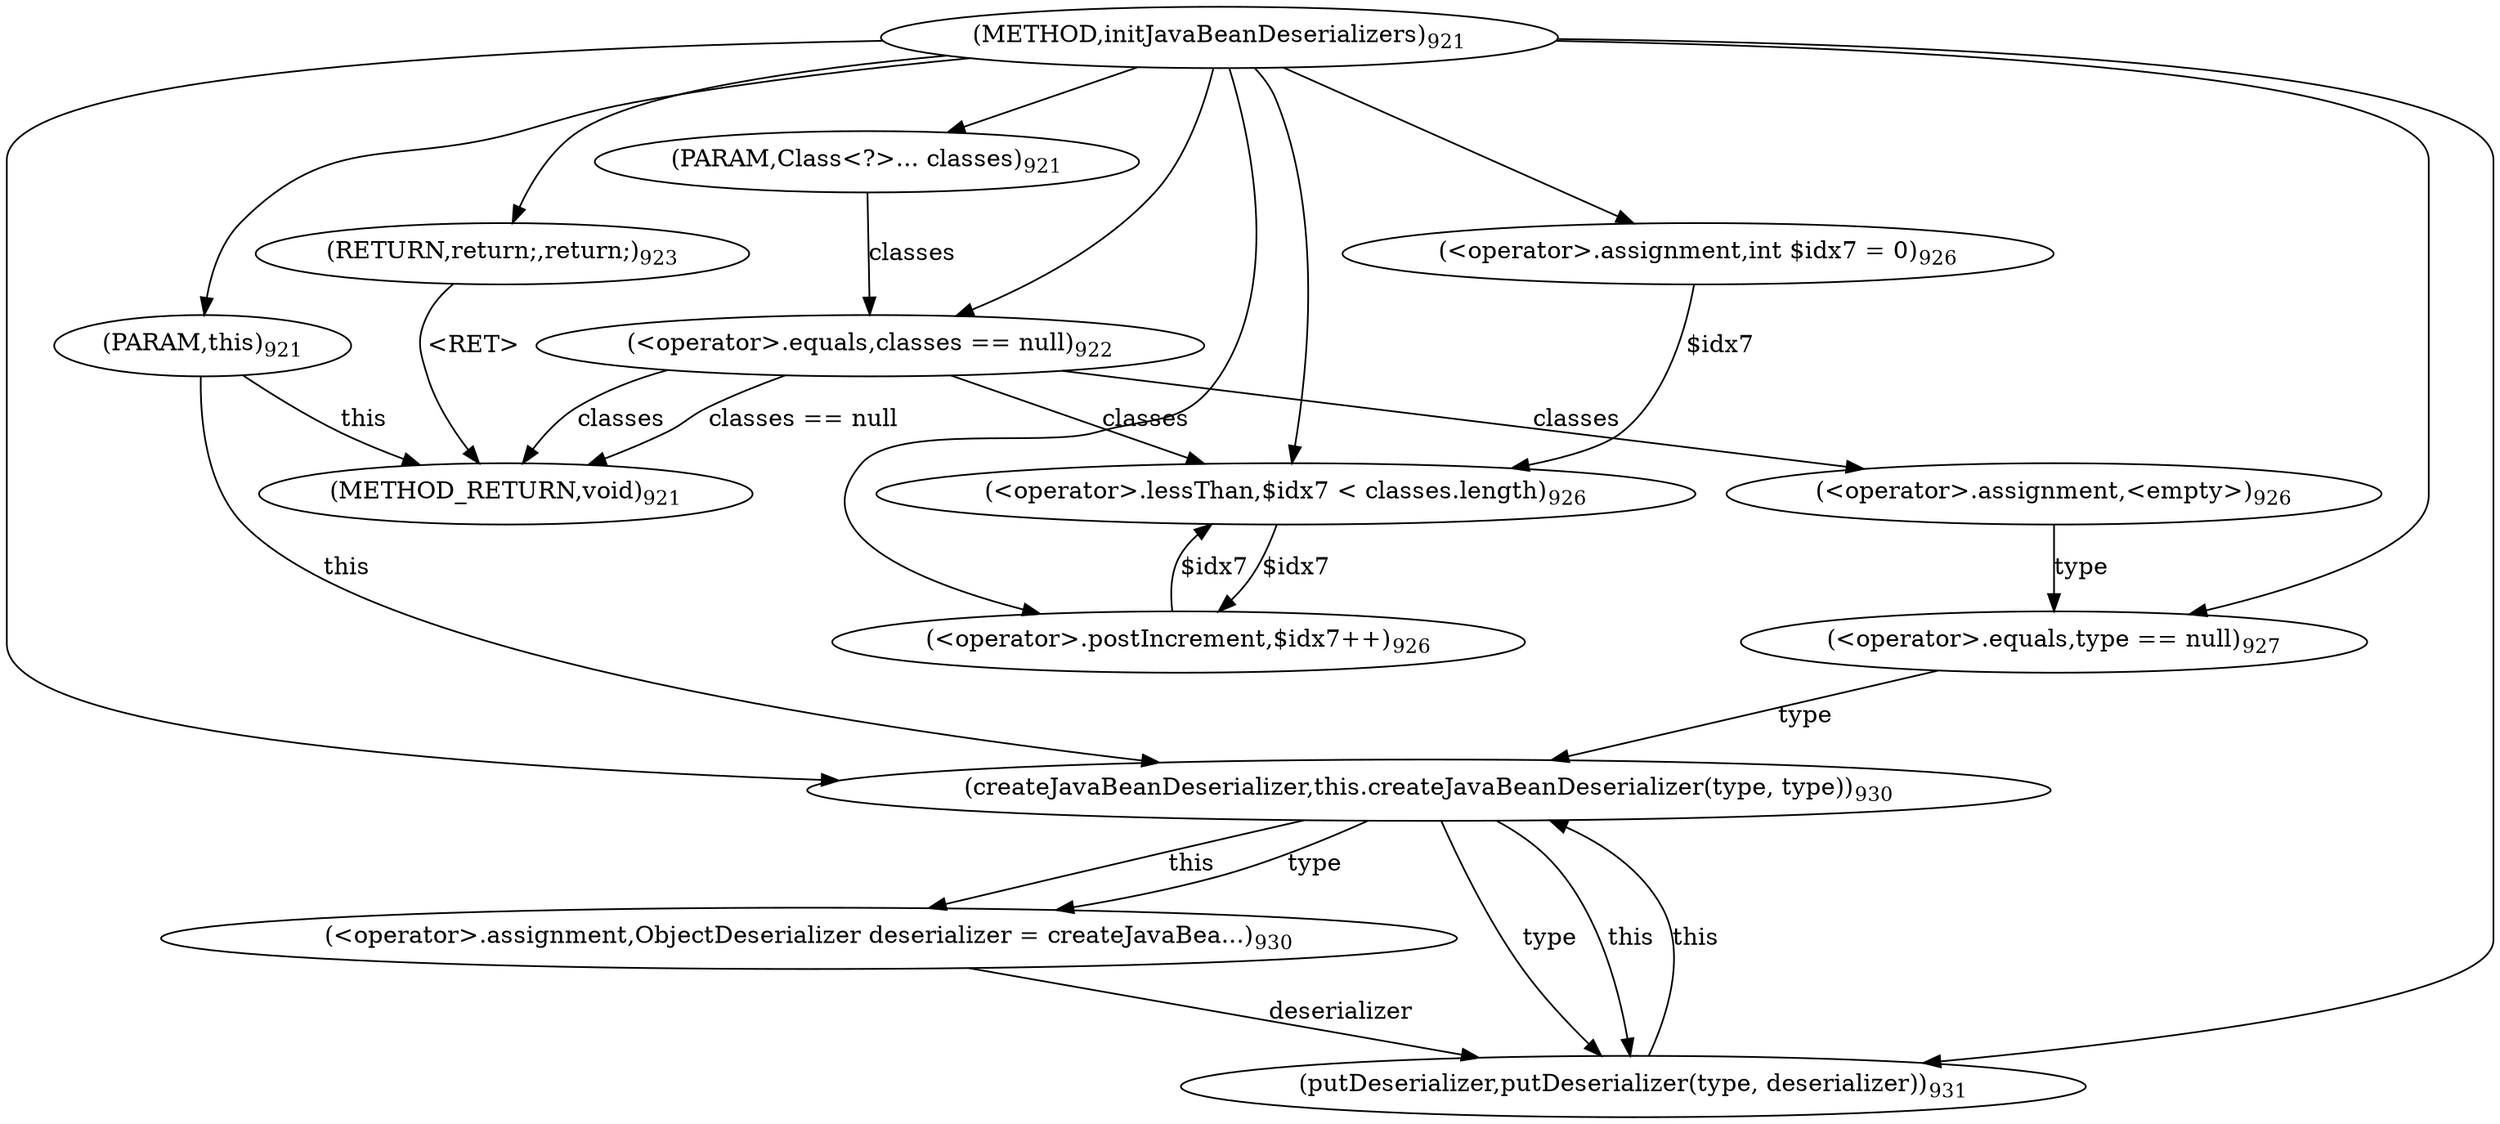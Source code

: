 digraph "initJavaBeanDeserializers" {  
"2521" [label = <(METHOD,initJavaBeanDeserializers)<SUB>921</SUB>> ]
"2566" [label = <(METHOD_RETURN,void)<SUB>921</SUB>> ]
"54" [label = <(PARAM,this)<SUB>921</SUB>> ]
"2522" [label = <(PARAM,Class&lt;?&gt;... classes)<SUB>921</SUB>> ]
"2525" [label = <(&lt;operator&gt;.equals,classes == null)<SUB>922</SUB>> ]
"2532" [label = <(&lt;operator&gt;.assignment,int $idx7 = 0)<SUB>926</SUB>> ]
"2535" [label = <(&lt;operator&gt;.lessThan,$idx7 &lt; classes.length)<SUB>926</SUB>> ]
"2540" [label = <(&lt;operator&gt;.postIncrement,$idx7++)<SUB>926</SUB>> ]
"2525" [label = <(&lt;operator&gt;.equals,classes == null)<SUB>922</SUB>> ]
"2525" [label = <(&lt;operator&gt;.equals,classes == null)<SUB>922</SUB>> ]
"2529" [label = <(RETURN,return;,return;)<SUB>923</SUB>> ]
"2532" [label = <(&lt;operator&gt;.assignment,int $idx7 = 0)<SUB>926</SUB>> ]
"2532" [label = <(&lt;operator&gt;.assignment,int $idx7 = 0)<SUB>926</SUB>> ]
"2535" [label = <(&lt;operator&gt;.lessThan,$idx7 &lt; classes.length)<SUB>926</SUB>> ]
"2535" [label = <(&lt;operator&gt;.lessThan,$idx7 &lt; classes.length)<SUB>926</SUB>> ]
"2540" [label = <(&lt;operator&gt;.postIncrement,$idx7++)<SUB>926</SUB>> ]
"2544" [label = <(&lt;operator&gt;.assignment,&lt;empty&gt;)<SUB>926</SUB>> ]
"2556" [label = <(&lt;operator&gt;.assignment,ObjectDeserializer deserializer = createJavaBea...)<SUB>930</SUB>> ]
"2561" [label = <(putDeserializer,putDeserializer(type, deserializer))<SUB>931</SUB>> ]
"2544" [label = <(&lt;operator&gt;.assignment,&lt;empty&gt;)<SUB>926</SUB>> ]
"2544" [label = <(&lt;operator&gt;.assignment,&lt;empty&gt;)<SUB>926</SUB>> ]
"2550" [label = <(&lt;operator&gt;.equals,type == null)<SUB>927</SUB>> ]
"2556" [label = <(&lt;operator&gt;.assignment,ObjectDeserializer deserializer = createJavaBea...)<SUB>930</SUB>> ]
"2556" [label = <(&lt;operator&gt;.assignment,ObjectDeserializer deserializer = createJavaBea...)<SUB>930</SUB>> ]
"2561" [label = <(putDeserializer,putDeserializer(type, deserializer))<SUB>931</SUB>> ]
"2561" [label = <(putDeserializer,putDeserializer(type, deserializer))<SUB>931</SUB>> ]
"2561" [label = <(putDeserializer,putDeserializer(type, deserializer))<SUB>931</SUB>> ]
"2550" [label = <(&lt;operator&gt;.equals,type == null)<SUB>927</SUB>> ]
"2550" [label = <(&lt;operator&gt;.equals,type == null)<SUB>927</SUB>> ]
"2558" [label = <(createJavaBeanDeserializer,this.createJavaBeanDeserializer(type, type))<SUB>930</SUB>> ]
"2558" [label = <(createJavaBeanDeserializer,this.createJavaBeanDeserializer(type, type))<SUB>930</SUB>> ]
"2558" [label = <(createJavaBeanDeserializer,this.createJavaBeanDeserializer(type, type))<SUB>930</SUB>> ]
  "2529" -> "2566"  [ label = "&lt;RET&gt;"] 
  "54" -> "2566"  [ label = "this"] 
  "2525" -> "2566"  [ label = "classes"] 
  "2525" -> "2566"  [ label = "classes == null"] 
  "2521" -> "54" 
  "2521" -> "2522" 
  "2521" -> "2532" 
  "2522" -> "2525"  [ label = "classes"] 
  "2521" -> "2525" 
  "2521" -> "2529" 
  "2532" -> "2535"  [ label = "$idx7"] 
  "2540" -> "2535"  [ label = "$idx7"] 
  "2521" -> "2535" 
  "2525" -> "2535"  [ label = "classes"] 
  "2535" -> "2540"  [ label = "$idx7"] 
  "2521" -> "2540" 
  "2525" -> "2544"  [ label = "classes"] 
  "2558" -> "2556"  [ label = "this"] 
  "2558" -> "2556"  [ label = "type"] 
  "2558" -> "2561"  [ label = "this"] 
  "2521" -> "2561" 
  "2558" -> "2561"  [ label = "type"] 
  "2556" -> "2561"  [ label = "deserializer"] 
  "2544" -> "2550"  [ label = "type"] 
  "2521" -> "2550" 
  "54" -> "2558"  [ label = "this"] 
  "2561" -> "2558"  [ label = "this"] 
  "2521" -> "2558" 
  "2550" -> "2558"  [ label = "type"] 
}
